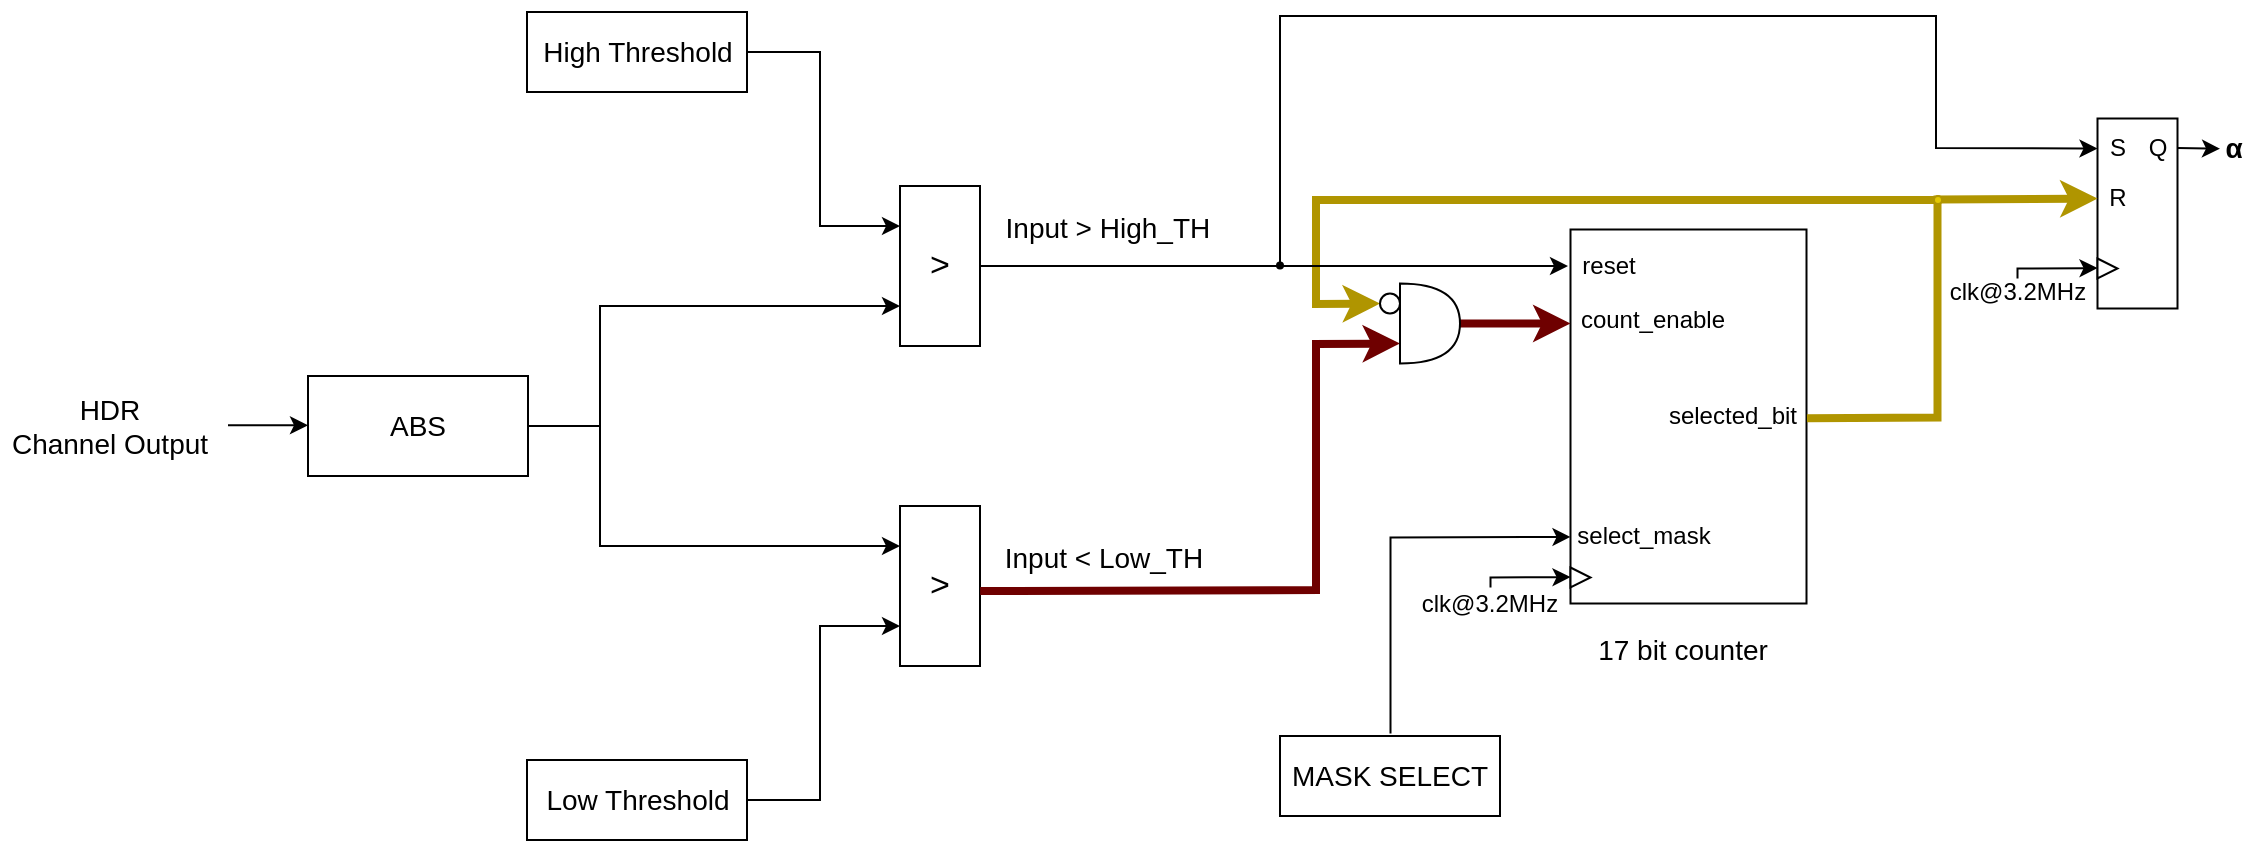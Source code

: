 <mxfile version="24.2.5" type="device">
  <diagram name="Página-1" id="rQPEJ-mlK1Z8Gyc1oVHg">
    <mxGraphModel dx="1434" dy="836" grid="1" gridSize="1" guides="1" tooltips="1" connect="1" arrows="1" fold="1" page="1" pageScale="1" pageWidth="827" pageHeight="1169" math="0" shadow="0">
      <root>
        <mxCell id="0" />
        <mxCell id="1" parent="0" />
        <mxCell id="lUh6SS8M5qxQrRI_s8S4-50" value="&lt;font style=&quot;font-size: 14px;&quot;&gt;Low Threshold&lt;/font&gt;" style="rounded=0;whiteSpace=wrap;html=1;" parent="1" vertex="1">
          <mxGeometry x="413.5" y="652" width="110" height="40" as="geometry" />
        </mxCell>
        <mxCell id="lUh6SS8M5qxQrRI_s8S4-51" value="&lt;font style=&quot;font-size: 14px;&quot;&gt;High Threshold&lt;/font&gt;" style="rounded=0;whiteSpace=wrap;html=1;" parent="1" vertex="1">
          <mxGeometry x="413.5" y="278" width="110" height="40" as="geometry" />
        </mxCell>
        <mxCell id="lUh6SS8M5qxQrRI_s8S4-52" value="&lt;font style=&quot;font-size: 14px;&quot;&gt;ABS&lt;/font&gt;" style="rounded=0;whiteSpace=wrap;html=1;" parent="1" vertex="1">
          <mxGeometry x="304" y="460" width="110" height="50" as="geometry" />
        </mxCell>
        <mxCell id="lUh6SS8M5qxQrRI_s8S4-53" value="&lt;font style=&quot;font-size: 17px;&quot;&gt;&amp;gt;&lt;/font&gt;" style="rounded=0;whiteSpace=wrap;html=1;" parent="1" vertex="1">
          <mxGeometry x="600" y="365" width="40" height="80" as="geometry" />
        </mxCell>
        <mxCell id="lUh6SS8M5qxQrRI_s8S4-55" value="&lt;font style=&quot;font-size: 17px;&quot;&gt;&amp;gt;&lt;/font&gt;" style="rounded=0;whiteSpace=wrap;html=1;" parent="1" vertex="1">
          <mxGeometry x="600" y="525" width="40" height="80" as="geometry" />
        </mxCell>
        <mxCell id="lUh6SS8M5qxQrRI_s8S4-56" value="" style="endArrow=classic;html=1;rounded=0;exitX=1;exitY=0.5;exitDx=0;exitDy=0;entryX=0;entryY=0.75;entryDx=0;entryDy=0;" parent="1" source="lUh6SS8M5qxQrRI_s8S4-52" target="lUh6SS8M5qxQrRI_s8S4-53" edge="1">
          <mxGeometry width="50" height="50" relative="1" as="geometry">
            <mxPoint x="490" y="530" as="sourcePoint" />
            <mxPoint x="540" y="480" as="targetPoint" />
            <Array as="points">
              <mxPoint x="450" y="485" />
              <mxPoint x="450" y="425" />
            </Array>
          </mxGeometry>
        </mxCell>
        <mxCell id="lUh6SS8M5qxQrRI_s8S4-57" value="" style="endArrow=classic;html=1;rounded=0;entryX=0;entryY=0.25;entryDx=0;entryDy=0;" parent="1" target="lUh6SS8M5qxQrRI_s8S4-55" edge="1">
          <mxGeometry width="50" height="50" relative="1" as="geometry">
            <mxPoint x="450" y="480" as="sourcePoint" />
            <mxPoint x="540" y="480" as="targetPoint" />
            <Array as="points">
              <mxPoint x="450" y="545" />
            </Array>
          </mxGeometry>
        </mxCell>
        <mxCell id="lUh6SS8M5qxQrRI_s8S4-58" value="" style="endArrow=classic;html=1;rounded=0;exitX=1;exitY=0.5;exitDx=0;exitDy=0;entryX=0;entryY=0.25;entryDx=0;entryDy=0;" parent="1" source="lUh6SS8M5qxQrRI_s8S4-51" target="lUh6SS8M5qxQrRI_s8S4-53" edge="1">
          <mxGeometry width="50" height="50" relative="1" as="geometry">
            <mxPoint x="490" y="530" as="sourcePoint" />
            <mxPoint x="540" y="480" as="targetPoint" />
            <Array as="points">
              <mxPoint x="560" y="298" />
              <mxPoint x="560" y="385" />
            </Array>
          </mxGeometry>
        </mxCell>
        <mxCell id="lUh6SS8M5qxQrRI_s8S4-59" value="" style="endArrow=classic;html=1;rounded=0;exitX=1;exitY=0.5;exitDx=0;exitDy=0;entryX=0;entryY=0.75;entryDx=0;entryDy=0;" parent="1" source="lUh6SS8M5qxQrRI_s8S4-50" target="lUh6SS8M5qxQrRI_s8S4-55" edge="1">
          <mxGeometry width="50" height="50" relative="1" as="geometry">
            <mxPoint x="490" y="530" as="sourcePoint" />
            <mxPoint x="540" y="480" as="targetPoint" />
            <Array as="points">
              <mxPoint x="560" y="672" />
              <mxPoint x="560" y="585" />
            </Array>
          </mxGeometry>
        </mxCell>
        <mxCell id="lUh6SS8M5qxQrRI_s8S4-60" value="" style="endArrow=classic;html=1;rounded=0;" parent="1" edge="1">
          <mxGeometry width="50" height="50" relative="1" as="geometry">
            <mxPoint x="264" y="484.66" as="sourcePoint" />
            <mxPoint x="304" y="484.66" as="targetPoint" />
          </mxGeometry>
        </mxCell>
        <mxCell id="lUh6SS8M5qxQrRI_s8S4-62" value="&lt;font style=&quot;font-size: 14px;&quot;&gt;HDR&lt;/font&gt;&lt;div&gt;&lt;font style=&quot;font-size: 14px;&quot;&gt;Channel&amp;nbsp;&lt;/font&gt;&lt;span style=&quot;font-size: 14px; background-color: initial;&quot;&gt;Output&lt;/span&gt;&lt;/div&gt;" style="text;html=1;align=center;verticalAlign=middle;whiteSpace=wrap;rounded=0;" parent="1" vertex="1">
          <mxGeometry x="150" y="455" width="110" height="60" as="geometry" />
        </mxCell>
        <mxCell id="lUh6SS8M5qxQrRI_s8S4-63" value="" style="endArrow=classic;html=1;rounded=0;exitX=1;exitY=0.5;exitDx=0;exitDy=0;entryX=0;entryY=0.5;entryDx=0;entryDy=0;" parent="1" source="lUh6SS8M5qxQrRI_s8S4-53" target="lUh6SS8M5qxQrRI_s8S4-81" edge="1">
          <mxGeometry width="50" height="50" relative="1" as="geometry">
            <mxPoint x="518" y="405" as="sourcePoint" />
            <mxPoint x="1198.75" y="278.25" as="targetPoint" />
            <Array as="points">
              <mxPoint x="790" y="405" />
              <mxPoint x="790" y="280" />
              <mxPoint x="1118" y="280" />
              <mxPoint x="1118" y="346" />
            </Array>
          </mxGeometry>
        </mxCell>
        <mxCell id="lUh6SS8M5qxQrRI_s8S4-64" value="&lt;font style=&quot;font-size: 14px;&quot;&gt;&amp;nbsp;Input &amp;gt;&amp;nbsp;&lt;/font&gt;&lt;span style=&quot;font-size: 14px;&quot;&gt;High_TH&lt;/span&gt;" style="text;html=1;align=center;verticalAlign=middle;whiteSpace=wrap;rounded=0;" parent="1" vertex="1">
          <mxGeometry x="647" y="371.25" width="110" height="30" as="geometry" />
        </mxCell>
        <mxCell id="lUh6SS8M5qxQrRI_s8S4-65" value="" style="endArrow=classic;html=1;rounded=0;exitX=1.002;exitY=0.532;exitDx=0;exitDy=0;entryX=0;entryY=0.75;entryDx=0;entryDy=0;entryPerimeter=0;exitPerimeter=0;fillColor=#a20025;strokeColor=#6F0000;strokeWidth=4;" parent="1" source="lUh6SS8M5qxQrRI_s8S4-55" target="lUh6SS8M5qxQrRI_s8S4-87" edge="1">
          <mxGeometry width="50" height="50" relative="1" as="geometry">
            <mxPoint x="518" y="567" as="sourcePoint" />
            <mxPoint x="718" y="567" as="targetPoint" />
            <Array as="points">
              <mxPoint x="808" y="567" />
              <mxPoint x="808" y="444" />
            </Array>
          </mxGeometry>
        </mxCell>
        <mxCell id="lUh6SS8M5qxQrRI_s8S4-66" value="&lt;font style=&quot;font-size: 14px;&quot;&gt;Input &amp;lt; Low_TH&lt;/font&gt;" style="text;html=1;align=center;verticalAlign=middle;whiteSpace=wrap;rounded=0;" parent="1" vertex="1">
          <mxGeometry x="647" y="535.75" width="110" height="30" as="geometry" />
        </mxCell>
        <mxCell id="lUh6SS8M5qxQrRI_s8S4-67" value="" style="rounded=0;whiteSpace=wrap;html=1;" parent="1" vertex="1">
          <mxGeometry x="935.25" y="386.75" width="118" height="187" as="geometry" />
        </mxCell>
        <mxCell id="lUh6SS8M5qxQrRI_s8S4-68" value="" style="triangle;whiteSpace=wrap;html=1;" parent="1" vertex="1">
          <mxGeometry x="935.25" y="555.75" width="10" height="10" as="geometry" />
        </mxCell>
        <mxCell id="lUh6SS8M5qxQrRI_s8S4-69" value="" style="endArrow=classic;html=1;rounded=0;exitX=0.5;exitY=0;exitDx=0;exitDy=0;" parent="1" source="lUh6SS8M5qxQrRI_s8S4-70" edge="1">
          <mxGeometry width="50" height="50" relative="1" as="geometry">
            <mxPoint x="893.25" y="559.75" as="sourcePoint" />
            <mxPoint x="935.25" y="560.55" as="targetPoint" />
            <Array as="points">
              <mxPoint x="895.25" y="560.75" />
            </Array>
          </mxGeometry>
        </mxCell>
        <mxCell id="lUh6SS8M5qxQrRI_s8S4-70" value="clk@3.2MHz" style="text;html=1;align=center;verticalAlign=middle;whiteSpace=wrap;rounded=0;" parent="1" vertex="1">
          <mxGeometry x="845.25" y="565.75" width="100" height="16.5" as="geometry" />
        </mxCell>
        <mxCell id="lUh6SS8M5qxQrRI_s8S4-71" value="" style="endArrow=classic;html=1;rounded=0;" parent="1" edge="1">
          <mxGeometry width="50" height="50" relative="1" as="geometry">
            <mxPoint x="845.25" y="638.75" as="sourcePoint" />
            <mxPoint x="935.25" y="540.46" as="targetPoint" />
            <Array as="points">
              <mxPoint x="845.25" y="540.75" />
            </Array>
          </mxGeometry>
        </mxCell>
        <mxCell id="lUh6SS8M5qxQrRI_s8S4-72" value="select_mask" style="text;html=1;align=center;verticalAlign=middle;whiteSpace=wrap;rounded=0;" parent="1" vertex="1">
          <mxGeometry x="935.25" y="524.75" width="73.5" height="30" as="geometry" />
        </mxCell>
        <mxCell id="lUh6SS8M5qxQrRI_s8S4-73" value="" style="endArrow=classic;html=1;rounded=0;entryX=0;entryY=0.5;entryDx=0;entryDy=0;fillColor=#e3c800;strokeColor=#B09500;strokeWidth=4;" parent="1" target="lUh6SS8M5qxQrRI_s8S4-89" edge="1">
          <mxGeometry width="50" height="50" relative="1" as="geometry">
            <mxPoint x="1118" y="372" as="sourcePoint" />
            <mxPoint x="838" y="425" as="targetPoint" />
            <Array as="points">
              <mxPoint x="808" y="372" />
              <mxPoint x="808" y="424" />
            </Array>
          </mxGeometry>
        </mxCell>
        <mxCell id="lUh6SS8M5qxQrRI_s8S4-74" value="reset" style="text;html=1;align=center;verticalAlign=middle;whiteSpace=wrap;rounded=0;" parent="1" vertex="1">
          <mxGeometry x="938" y="390" width="33" height="30" as="geometry" />
        </mxCell>
        <mxCell id="lUh6SS8M5qxQrRI_s8S4-75" value="count_enable" style="text;html=1;align=center;verticalAlign=middle;whiteSpace=wrap;rounded=0;" parent="1" vertex="1">
          <mxGeometry x="935.25" y="416.75" width="82.75" height="30" as="geometry" />
        </mxCell>
        <mxCell id="lUh6SS8M5qxQrRI_s8S4-76" value="" style="endArrow=classic;html=1;rounded=0;fillColor=#a20025;strokeColor=#6F0000;strokeWidth=4;" parent="1" edge="1">
          <mxGeometry width="50" height="50" relative="1" as="geometry">
            <mxPoint x="875.25" y="433.75" as="sourcePoint" />
            <mxPoint x="935.25" y="433.75" as="targetPoint" />
          </mxGeometry>
        </mxCell>
        <mxCell id="lUh6SS8M5qxQrRI_s8S4-77" value="selected_bit" style="text;html=1;align=center;verticalAlign=middle;whiteSpace=wrap;rounded=0;" parent="1" vertex="1">
          <mxGeometry x="978.75" y="465.25" width="74.5" height="30" as="geometry" />
        </mxCell>
        <mxCell id="lUh6SS8M5qxQrRI_s8S4-78" value="&lt;font style=&quot;font-size: 14px;&quot;&gt;17 bit counter&lt;/font&gt;" style="text;html=1;align=center;verticalAlign=middle;whiteSpace=wrap;rounded=0;" parent="1" vertex="1">
          <mxGeometry x="946.75" y="582.25" width="88.5" height="30" as="geometry" />
        </mxCell>
        <mxCell id="lUh6SS8M5qxQrRI_s8S4-79" value="" style="rounded=0;whiteSpace=wrap;html=1;" parent="1" vertex="1">
          <mxGeometry x="1198.75" y="331.25" width="40" height="95" as="geometry" />
        </mxCell>
        <mxCell id="lUh6SS8M5qxQrRI_s8S4-80" value="Q" style="text;html=1;align=center;verticalAlign=middle;whiteSpace=wrap;rounded=0;" parent="1" vertex="1">
          <mxGeometry x="1218.75" y="331.25" width="20" height="30" as="geometry" />
        </mxCell>
        <mxCell id="lUh6SS8M5qxQrRI_s8S4-81" value="S" style="text;html=1;align=center;verticalAlign=middle;whiteSpace=wrap;rounded=0;" parent="1" vertex="1">
          <mxGeometry x="1198.75" y="331.25" width="20" height="30" as="geometry" />
        </mxCell>
        <mxCell id="lUh6SS8M5qxQrRI_s8S4-82" value="" style="triangle;whiteSpace=wrap;html=1;" parent="1" vertex="1">
          <mxGeometry x="1198.75" y="401.25" width="10" height="10" as="geometry" />
        </mxCell>
        <mxCell id="lUh6SS8M5qxQrRI_s8S4-83" value="clk@3.2MHz" style="text;html=1;align=center;verticalAlign=middle;whiteSpace=wrap;rounded=0;" parent="1" vertex="1">
          <mxGeometry x="1108.75" y="409.75" width="100" height="16.5" as="geometry" />
        </mxCell>
        <mxCell id="lUh6SS8M5qxQrRI_s8S4-84" value="" style="endArrow=classic;html=1;rounded=0;exitX=0.5;exitY=0;exitDx=0;exitDy=0;" parent="1" edge="1">
          <mxGeometry width="50" height="50" relative="1" as="geometry">
            <mxPoint x="1158.75" y="411.25" as="sourcePoint" />
            <mxPoint x="1198.75" y="406.05" as="targetPoint" />
            <Array as="points">
              <mxPoint x="1158.75" y="406.25" />
            </Array>
          </mxGeometry>
        </mxCell>
        <mxCell id="lUh6SS8M5qxQrRI_s8S4-85" value="R" style="text;html=1;align=center;verticalAlign=middle;whiteSpace=wrap;rounded=0;" parent="1" vertex="1">
          <mxGeometry x="1198.75" y="356.25" width="20" height="30" as="geometry" />
        </mxCell>
        <mxCell id="lUh6SS8M5qxQrRI_s8S4-86" value="" style="endArrow=classic;html=1;rounded=0;entryX=0;entryY=0.5;entryDx=0;entryDy=0;exitX=1.003;exitY=0.531;exitDx=0;exitDy=0;exitPerimeter=0;fillColor=#e3c800;strokeColor=#B09500;strokeWidth=4;" parent="1" source="lUh6SS8M5qxQrRI_s8S4-77" target="lUh6SS8M5qxQrRI_s8S4-85" edge="1">
          <mxGeometry width="50" height="50" relative="1" as="geometry">
            <mxPoint x="1238.75" y="498.75" as="sourcePoint" />
            <mxPoint x="1158.75" y="488.75" as="targetPoint" />
            <Array as="points">
              <mxPoint x="1118.75" y="480.75" />
              <mxPoint x="1118.75" y="371.75" />
            </Array>
          </mxGeometry>
        </mxCell>
        <mxCell id="lUh6SS8M5qxQrRI_s8S4-87" value="" style="shape=or;whiteSpace=wrap;html=1;" parent="1" vertex="1">
          <mxGeometry x="850" y="413.75" width="30" height="40" as="geometry" />
        </mxCell>
        <mxCell id="lUh6SS8M5qxQrRI_s8S4-89" value="" style="ellipse;whiteSpace=wrap;html=1;aspect=fixed;" parent="1" vertex="1">
          <mxGeometry x="840" y="418.75" width="10" height="10" as="geometry" />
        </mxCell>
        <mxCell id="lUh6SS8M5qxQrRI_s8S4-90" value="" style="endArrow=classic;html=1;rounded=0;" parent="1" edge="1">
          <mxGeometry width="50" height="50" relative="1" as="geometry">
            <mxPoint x="790" y="405" as="sourcePoint" />
            <mxPoint x="934" y="405" as="targetPoint" />
          </mxGeometry>
        </mxCell>
        <mxCell id="lUh6SS8M5qxQrRI_s8S4-92" value="" style="endArrow=classic;html=1;rounded=0;" parent="1" edge="1">
          <mxGeometry width="50" height="50" relative="1" as="geometry">
            <mxPoint x="1238.75" y="346.05" as="sourcePoint" />
            <mxPoint x="1260" y="346.36" as="targetPoint" />
          </mxGeometry>
        </mxCell>
        <mxCell id="lUh6SS8M5qxQrRI_s8S4-93" value="&lt;h1 id=&quot;gen-h1-1-00000001&quot; class=&quot;navigable-headline&quot;&gt;&lt;span class=&quot;code char&quot;&gt;&lt;font style=&quot;font-size: 14px;&quot;&gt;α&lt;/font&gt;&lt;/span&gt;&lt;/h1&gt;" style="text;html=1;align=center;verticalAlign=middle;whiteSpace=wrap;rounded=0;" parent="1" vertex="1">
          <mxGeometry x="1257" y="330" width="20" height="26.25" as="geometry" />
        </mxCell>
        <mxCell id="lUh6SS8M5qxQrRI_s8S4-94" value="&lt;font style=&quot;font-size: 14px;&quot;&gt;MASK SELECT&lt;/font&gt;" style="rounded=0;whiteSpace=wrap;html=1;" parent="1" vertex="1">
          <mxGeometry x="790" y="640" width="110" height="40" as="geometry" />
        </mxCell>
        <mxCell id="lUh6SS8M5qxQrRI_s8S4-95" value="" style="ellipse;whiteSpace=wrap;html=1;aspect=fixed;strokeColor=#B09500;fillColor=#e3c800;fontColor=#000000;" parent="1" vertex="1">
          <mxGeometry x="1117" y="370" width="4" height="4" as="geometry" />
        </mxCell>
        <mxCell id="lUh6SS8M5qxQrRI_s8S4-97" value="" style="ellipse;whiteSpace=wrap;html=1;aspect=fixed;strokeColor=none;fillColor=#000000;" parent="1" vertex="1">
          <mxGeometry x="788" y="402.75" width="4" height="4" as="geometry" />
        </mxCell>
      </root>
    </mxGraphModel>
  </diagram>
</mxfile>
